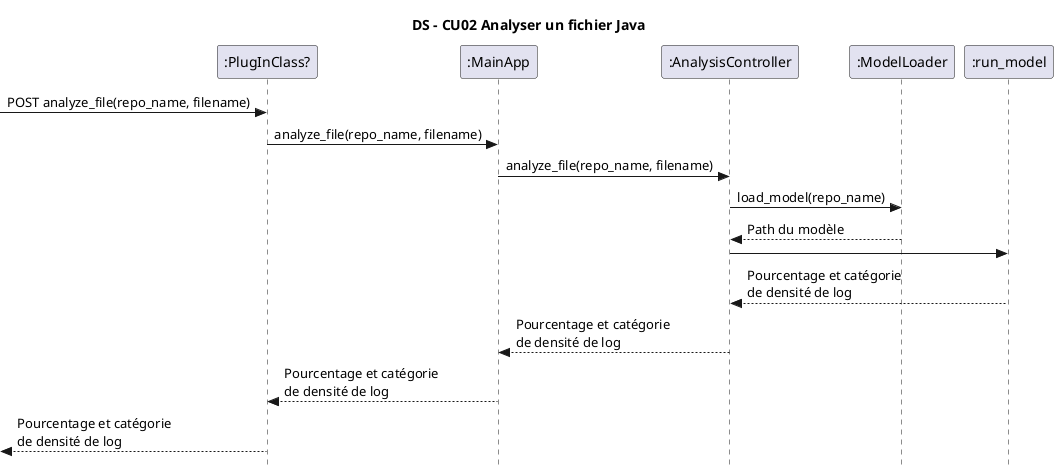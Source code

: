 @startuml
title DS - CU02 Analyser un fichier Java
skinparam style strictuml

participant ":PlugInClass?" as plugin
participant ":MainApp" as main
participant ":AnalysisController" as analysisController
participant ":ModelLoader" as modelLoader
participant ":run_model" as run_model

-> plugin : POST analyze_file(repo_name, filename)

plugin -> main : analyze_file(repo_name, filename)
main -> analysisController : analyze_file(repo_name, filename)

analysisController -> modelLoader : load_model(repo_name)
modelLoader --> analysisController : Path du modèle

analysisController -> run_model

run_model --> analysisController : Pourcentage et catégorie\nde densité de log
analysisController --> main : Pourcentage et catégorie\nde densité de log
main --> plugin : Pourcentage et catégorie\nde densité de log
<-- plugin : Pourcentage et catégorie\nde densité de log
@enduml